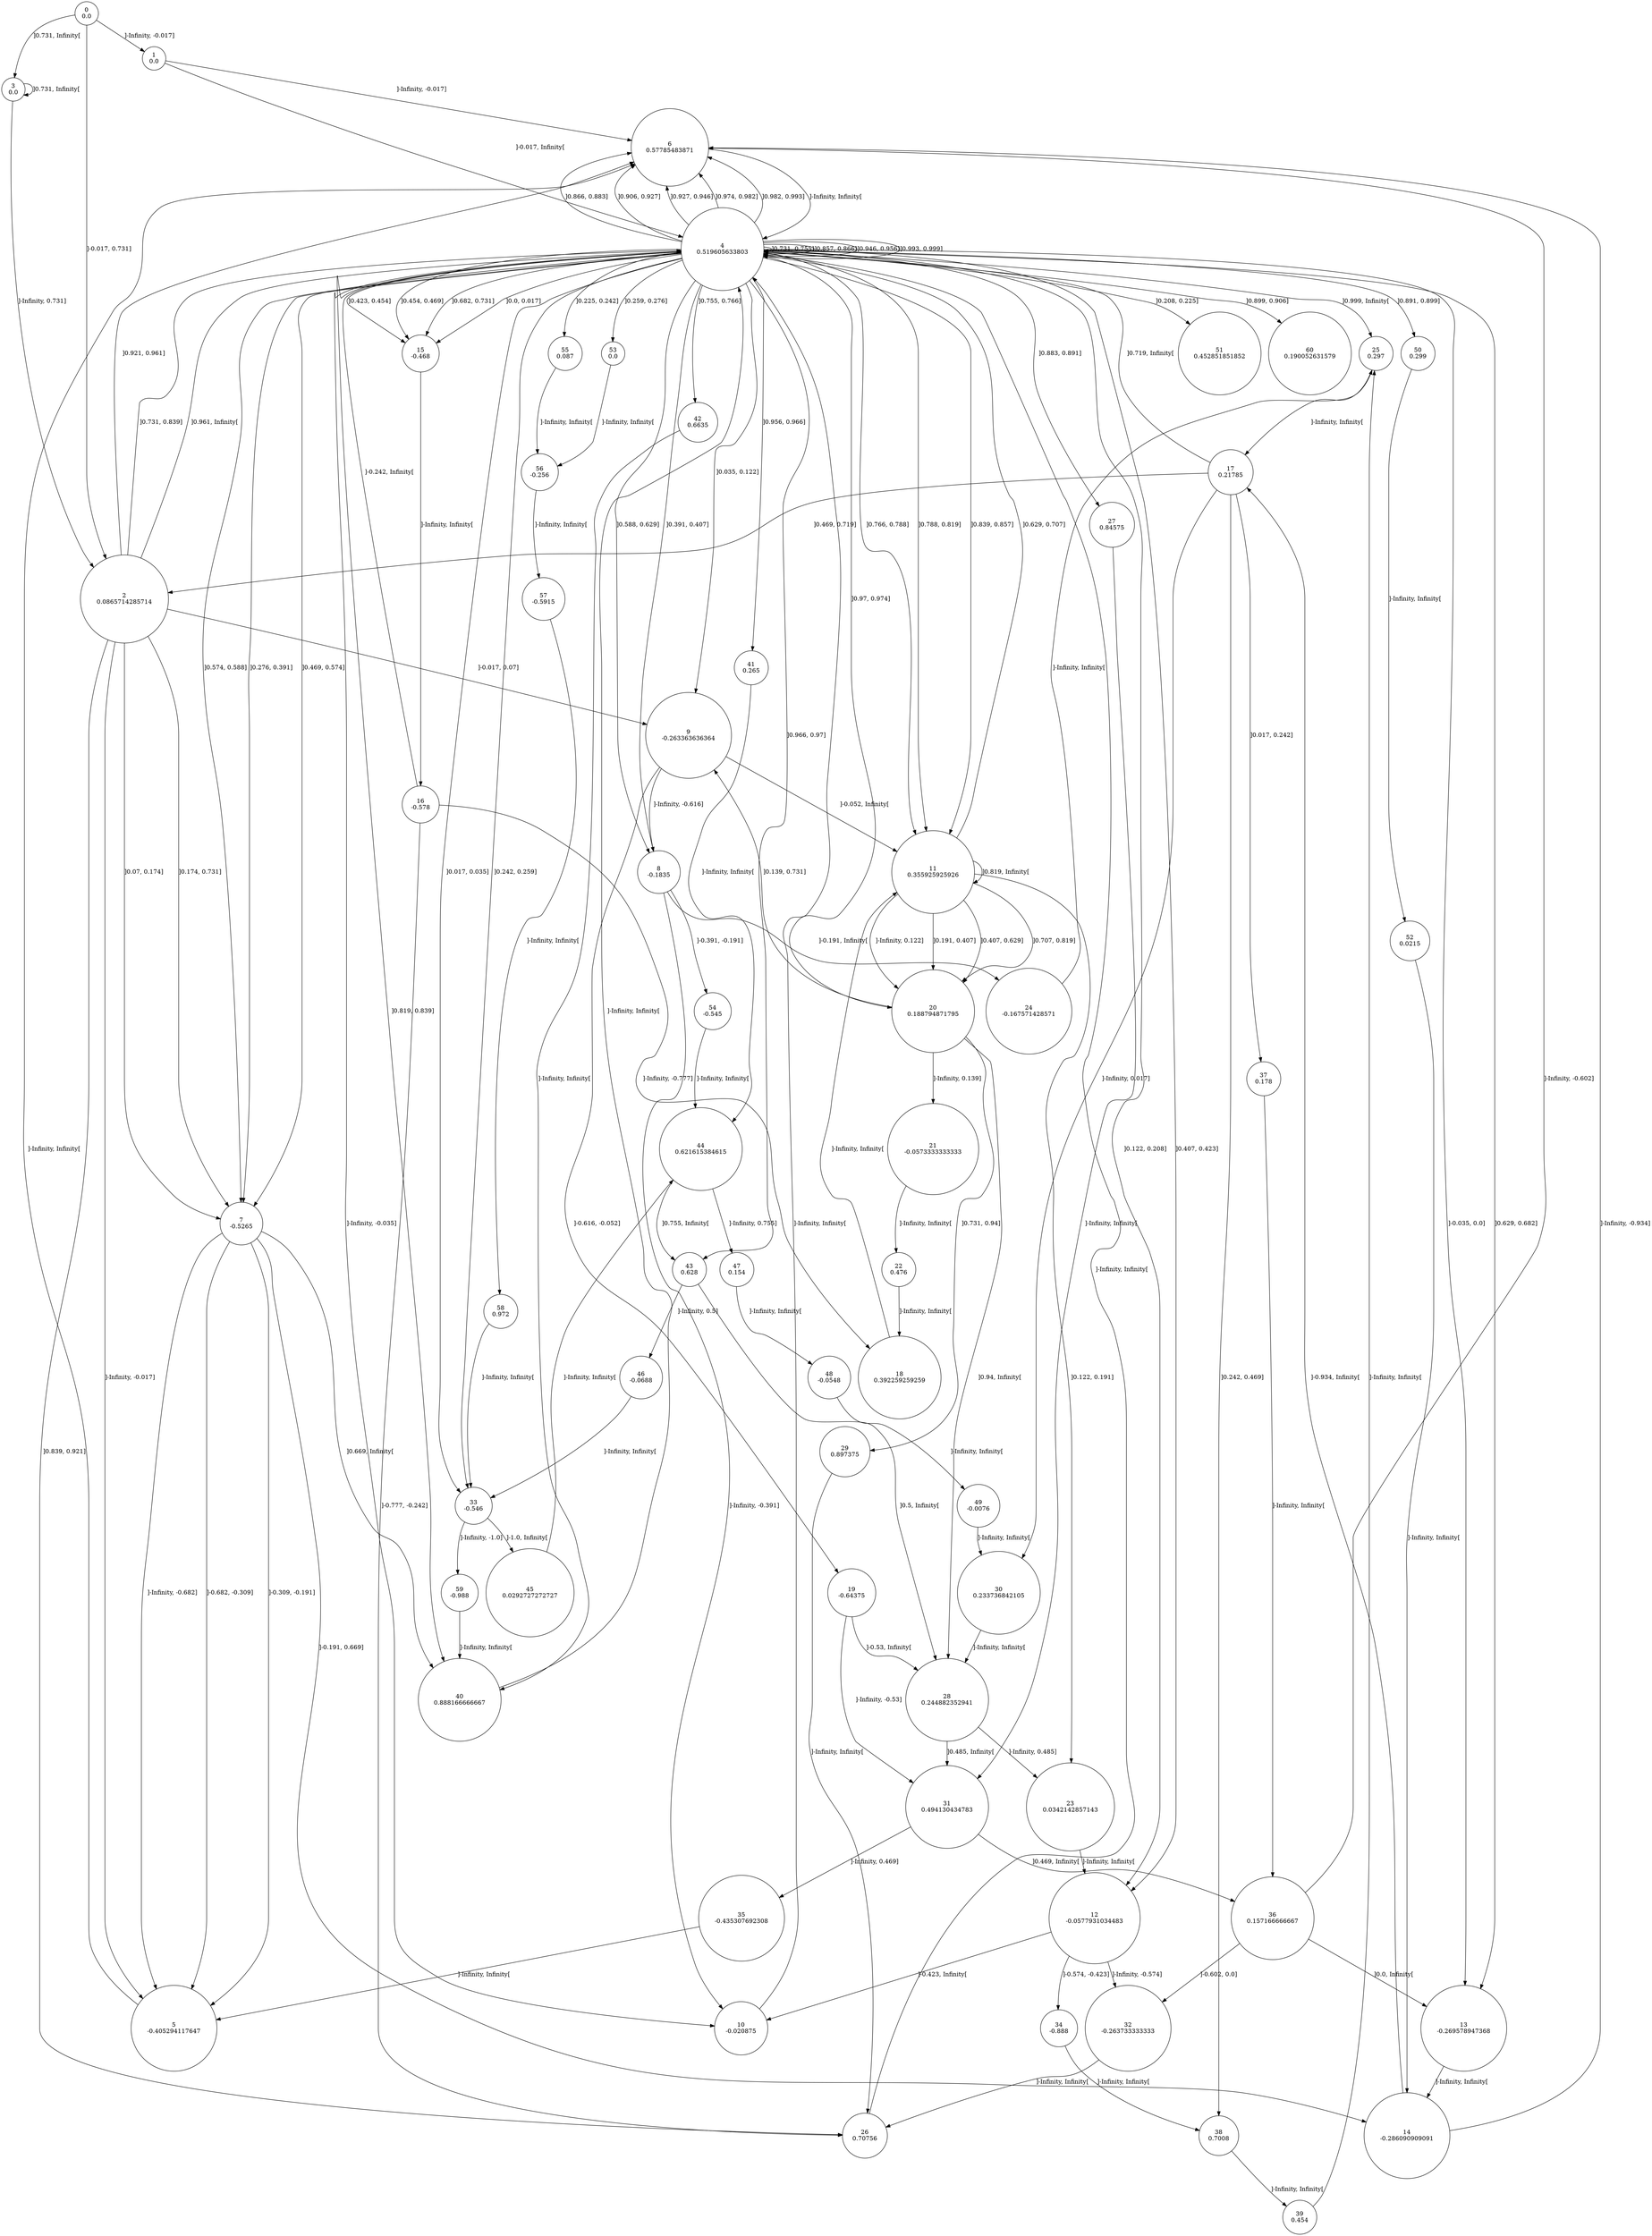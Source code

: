 digraph a {
0 [shape=circle, label="0\n0.0"];
	0 -> 1 [label="]-Infinity, -0.017]"];
	0 -> 2 [label="]-0.017, 0.731]"];
	0 -> 3 [label="]0.731, Infinity["];
1 [shape=circle, label="1\n0.0"];
	1 -> 6 [label="]-Infinity, -0.017]"];
	1 -> 4 [label="]-0.017, Infinity["];
2 [shape=circle, label="2\n0.0865714285714"];
	2 -> 5 [label="]-Infinity, -0.017]"];
	2 -> 9 [label="]-0.017, 0.07]"];
	2 -> 7 [label="]0.07, 0.174]"];
	2 -> 7 [label="]0.174, 0.731]"];
	2 -> 4 [label="]0.731, 0.839]"];
	2 -> 26 [label="]0.839, 0.921]"];
	2 -> 6 [label="]0.921, 0.961]"];
	2 -> 4 [label="]0.961, Infinity["];
3 [shape=circle, label="3\n0.0"];
	3 -> 2 [label="]-Infinity, 0.731]"];
	3 -> 3 [label="]0.731, Infinity["];
4 [shape=circle, label="4\n0.519605633803"];
	4 -> 10 [label="]-Infinity, -0.035]"];
	4 -> 13 [label="]-0.035, 0.0]"];
	4 -> 15 [label="]0.0, 0.017]"];
	4 -> 33 [label="]0.017, 0.035]"];
	4 -> 9 [label="]0.035, 0.122]"];
	4 -> 12 [label="]0.122, 0.208]"];
	4 -> 51 [label="]0.208, 0.225]"];
	4 -> 55 [label="]0.225, 0.242]"];
	4 -> 33 [label="]0.242, 0.259]"];
	4 -> 53 [label="]0.259, 0.276]"];
	4 -> 7 [label="]0.276, 0.391]"];
	4 -> 8 [label="]0.391, 0.407]"];
	4 -> 12 [label="]0.407, 0.423]"];
	4 -> 15 [label="]0.423, 0.454]"];
	4 -> 15 [label="]0.454, 0.469]"];
	4 -> 7 [label="]0.469, 0.574]"];
	4 -> 7 [label="]0.574, 0.588]"];
	4 -> 8 [label="]0.588, 0.629]"];
	4 -> 13 [label="]0.629, 0.682]"];
	4 -> 15 [label="]0.682, 0.731]"];
	4 -> 4 [label="]0.731, 0.755]"];
	4 -> 42 [label="]0.755, 0.766]"];
	4 -> 11 [label="]0.766, 0.788]"];
	4 -> 11 [label="]0.788, 0.819]"];
	4 -> 40 [label="]0.819, 0.839]"];
	4 -> 11 [label="]0.839, 0.857]"];
	4 -> 4 [label="]0.857, 0.866]"];
	4 -> 6 [label="]0.866, 0.883]"];
	4 -> 27 [label="]0.883, 0.891]"];
	4 -> 50 [label="]0.891, 0.899]"];
	4 -> 60 [label="]0.899, 0.906]"];
	4 -> 6 [label="]0.906, 0.927]"];
	4 -> 6 [label="]0.927, 0.946]"];
	4 -> 4 [label="]0.946, 0.956]"];
	4 -> 41 [label="]0.956, 0.966]"];
	4 -> 43 [label="]0.966, 0.97]"];
	4 -> 20 [label="]0.97, 0.974]"];
	4 -> 6 [label="]0.974, 0.982]"];
	4 -> 6 [label="]0.982, 0.993]"];
	4 -> 4 [label="]0.993, 0.999]"];
	4 -> 25 [label="]0.999, Infinity["];
5 [shape=circle, label="5\n-0.405294117647"];
	5 -> 6 [label="]-Infinity, Infinity["];
6 [shape=circle, label="6\n0.57785483871"];
	6 -> 4 [label="]-Infinity, Infinity["];
7 [shape=circle, label="7\n-0.5265"];
	7 -> 5 [label="]-Infinity, -0.682]"];
	7 -> 5 [label="]-0.682, -0.309]"];
	7 -> 5 [label="]-0.309, -0.191]"];
	7 -> 14 [label="]-0.191, 0.669]"];
	7 -> 40 [label="]0.669, Infinity["];
8 [shape=circle, label="8\n-0.1835"];
	8 -> 10 [label="]-Infinity, -0.391]"];
	8 -> 54 [label="]-0.391, -0.191]"];
	8 -> 24 [label="]-0.191, Infinity["];
9 [shape=circle, label="9\n-0.263363636364"];
	9 -> 8 [label="]-Infinity, -0.616]"];
	9 -> 19 [label="]-0.616, -0.052]"];
	9 -> 11 [label="]-0.052, Infinity["];
10 [shape=circle, label="10\n-0.020875"];
	10 -> 4 [label="]-Infinity, Infinity["];
11 [shape=circle, label="11\n0.355925925926"];
	11 -> 20 [label="]-Infinity, 0.122]"];
	11 -> 23 [label="]0.122, 0.191]"];
	11 -> 20 [label="]0.191, 0.407]"];
	11 -> 20 [label="]0.407, 0.629]"];
	11 -> 4 [label="]0.629, 0.707]"];
	11 -> 20 [label="]0.707, 0.819]"];
	11 -> 11 [label="]0.819, Infinity["];
12 [shape=circle, label="12\n-0.0577931034483"];
	12 -> 32 [label="]-Infinity, -0.574]"];
	12 -> 34 [label="]-0.574, -0.423]"];
	12 -> 10 [label="]-0.423, Infinity["];
13 [shape=circle, label="13\n-0.269578947368"];
	13 -> 14 [label="]-Infinity, Infinity["];
14 [shape=circle, label="14\n-0.286090909091"];
	14 -> 6 [label="]-Infinity, -0.934]"];
	14 -> 17 [label="]-0.934, Infinity["];
15 [shape=circle, label="15\n-0.468"];
	15 -> 16 [label="]-Infinity, Infinity["];
16 [shape=circle, label="16\n-0.578"];
	16 -> 18 [label="]-Infinity, -0.777]"];
	16 -> 26 [label="]-0.777, -0.242]"];
	16 -> 4 [label="]-0.242, Infinity["];
17 [shape=circle, label="17\n0.21785"];
	17 -> 30 [label="]-Infinity, 0.017]"];
	17 -> 37 [label="]0.017, 0.242]"];
	17 -> 38 [label="]0.242, 0.469]"];
	17 -> 2 [label="]0.469, 0.719]"];
	17 -> 4 [label="]0.719, Infinity["];
18 [shape=circle, label="18\n0.392259259259"];
	18 -> 11 [label="]-Infinity, Infinity["];
19 [shape=circle, label="19\n-0.64375"];
	19 -> 31 [label="]-Infinity, -0.53]"];
	19 -> 28 [label="]-0.53, Infinity["];
20 [shape=circle, label="20\n0.188794871795"];
	20 -> 21 [label="]-Infinity, 0.139]"];
	20 -> 9 [label="]0.139, 0.731]"];
	20 -> 29 [label="]0.731, 0.94]"];
	20 -> 28 [label="]0.94, Infinity["];
21 [shape=circle, label="21\n-0.0573333333333"];
	21 -> 22 [label="]-Infinity, Infinity["];
22 [shape=circle, label="22\n0.476"];
	22 -> 18 [label="]-Infinity, Infinity["];
23 [shape=circle, label="23\n0.0342142857143"];
	23 -> 12 [label="]-Infinity, Infinity["];
24 [shape=circle, label="24\n-0.167571428571"];
	24 -> 25 [label="]-Infinity, Infinity["];
25 [shape=circle, label="25\n0.297"];
	25 -> 17 [label="]-Infinity, Infinity["];
26 [shape=circle, label="26\n0.70756"];
	26 -> 4 [label="]-Infinity, Infinity["];
27 [shape=circle, label="27\n0.84575"];
	27 -> 31 [label="]-Infinity, Infinity["];
28 [shape=circle, label="28\n0.244882352941"];
	28 -> 23 [label="]-Infinity, 0.485]"];
	28 -> 31 [label="]0.485, Infinity["];
29 [shape=circle, label="29\n0.897375"];
	29 -> 26 [label="]-Infinity, Infinity["];
30 [shape=circle, label="30\n0.233736842105"];
	30 -> 28 [label="]-Infinity, Infinity["];
31 [shape=circle, label="31\n0.494130434783"];
	31 -> 35 [label="]-Infinity, 0.469]"];
	31 -> 36 [label="]0.469, Infinity["];
32 [shape=circle, label="32\n-0.263733333333"];
	32 -> 26 [label="]-Infinity, Infinity["];
33 [shape=circle, label="33\n-0.546"];
	33 -> 59 [label="]-Infinity, -1.0]"];
	33 -> 45 [label="]-1.0, Infinity["];
34 [shape=circle, label="34\n-0.888"];
	34 -> 38 [label="]-Infinity, Infinity["];
35 [shape=circle, label="35\n-0.435307692308"];
	35 -> 5 [label="]-Infinity, Infinity["];
36 [shape=circle, label="36\n0.157166666667"];
	36 -> 6 [label="]-Infinity, -0.602]"];
	36 -> 32 [label="]-0.602, 0.0]"];
	36 -> 13 [label="]0.0, Infinity["];
37 [shape=circle, label="37\n0.178"];
	37 -> 36 [label="]-Infinity, Infinity["];
38 [shape=circle, label="38\n0.7008"];
	38 -> 39 [label="]-Infinity, Infinity["];
39 [shape=circle, label="39\n0.454"];
	39 -> 25 [label="]-Infinity, Infinity["];
40 [shape=circle, label="40\n0.888166666667"];
	40 -> 4 [label="]-Infinity, Infinity["];
41 [shape=circle, label="41\n0.265"];
	41 -> 44 [label="]-Infinity, Infinity["];
42 [shape=circle, label="42\n0.6635"];
	42 -> 40 [label="]-Infinity, Infinity["];
43 [shape=circle, label="43\n0.628"];
	43 -> 46 [label="]-Infinity, 0.5]"];
	43 -> 28 [label="]0.5, Infinity["];
44 [shape=circle, label="44\n0.621615384615"];
	44 -> 47 [label="]-Infinity, 0.755]"];
	44 -> 43 [label="]0.755, Infinity["];
45 [shape=circle, label="45\n0.0292727272727"];
	45 -> 44 [label="]-Infinity, Infinity["];
46 [shape=circle, label="46\n-0.0688"];
	46 -> 33 [label="]-Infinity, Infinity["];
47 [shape=circle, label="47\n0.154"];
	47 -> 48 [label="]-Infinity, Infinity["];
48 [shape=circle, label="48\n-0.0548"];
	48 -> 49 [label="]-Infinity, Infinity["];
49 [shape=circle, label="49\n-0.0076"];
	49 -> 30 [label="]-Infinity, Infinity["];
50 [shape=circle, label="50\n0.299"];
	50 -> 52 [label="]-Infinity, Infinity["];
51 [shape=circle, label="51\n0.452851851852"];
52 [shape=circle, label="52\n0.0215"];
	52 -> 14 [label="]-Infinity, Infinity["];
53 [shape=circle, label="53\n0.0"];
	53 -> 56 [label="]-Infinity, Infinity["];
54 [shape=circle, label="54\n-0.545"];
	54 -> 44 [label="]-Infinity, Infinity["];
55 [shape=circle, label="55\n0.087"];
	55 -> 56 [label="]-Infinity, Infinity["];
56 [shape=circle, label="56\n-0.256"];
	56 -> 57 [label="]-Infinity, Infinity["];
57 [shape=circle, label="57\n-0.5915"];
	57 -> 58 [label="]-Infinity, Infinity["];
58 [shape=circle, label="58\n0.972"];
	58 -> 33 [label="]-Infinity, Infinity["];
59 [shape=circle, label="59\n-0.988"];
	59 -> 40 [label="]-Infinity, Infinity["];
60 [shape=circle, label="60\n0.190052631579"];
}